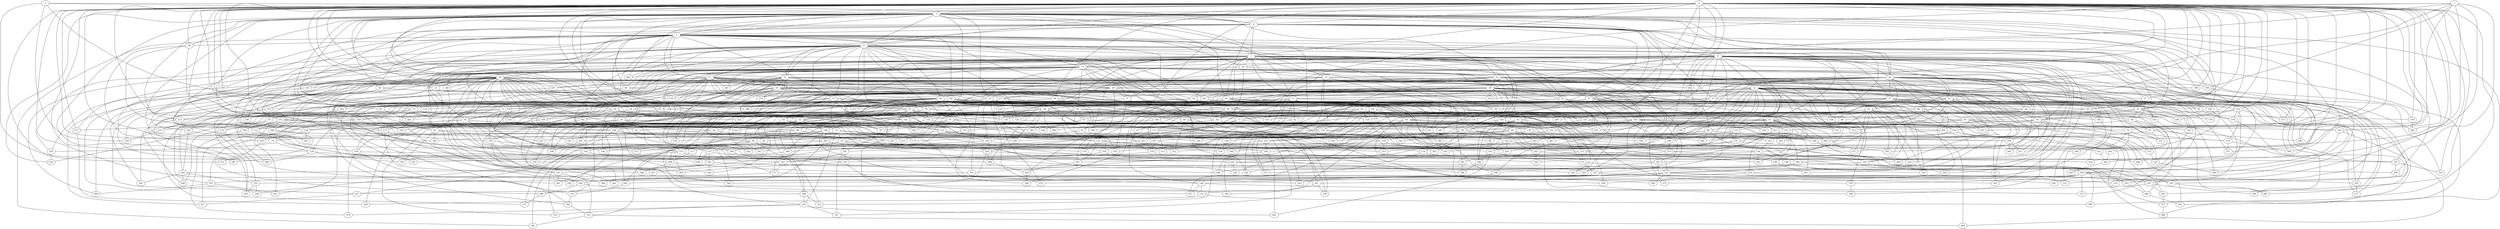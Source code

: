 strict graph "barabasi_albert_graph(400,3)" {
0;
1;
2;
3;
4;
5;
6;
7;
8;
9;
10;
11;
12;
13;
14;
15;
16;
17;
18;
19;
20;
21;
22;
23;
24;
25;
26;
27;
28;
29;
30;
31;
32;
33;
34;
35;
36;
37;
38;
39;
40;
41;
42;
43;
44;
45;
46;
47;
48;
49;
50;
51;
52;
53;
54;
55;
56;
57;
58;
59;
60;
61;
62;
63;
64;
65;
66;
67;
68;
69;
70;
71;
72;
73;
74;
75;
76;
77;
78;
79;
80;
81;
82;
83;
84;
85;
86;
87;
88;
89;
90;
91;
92;
93;
94;
95;
96;
97;
98;
99;
100;
101;
102;
103;
104;
105;
106;
107;
108;
109;
110;
111;
112;
113;
114;
115;
116;
117;
118;
119;
120;
121;
122;
123;
124;
125;
126;
127;
128;
129;
130;
131;
132;
133;
134;
135;
136;
137;
138;
139;
140;
141;
142;
143;
144;
145;
146;
147;
148;
149;
150;
151;
152;
153;
154;
155;
156;
157;
158;
159;
160;
161;
162;
163;
164;
165;
166;
167;
168;
169;
170;
171;
172;
173;
174;
175;
176;
177;
178;
179;
180;
181;
182;
183;
184;
185;
186;
187;
188;
189;
190;
191;
192;
193;
194;
195;
196;
197;
198;
199;
200;
201;
202;
203;
204;
205;
206;
207;
208;
209;
210;
211;
212;
213;
214;
215;
216;
217;
218;
219;
220;
221;
222;
223;
224;
225;
226;
227;
228;
229;
230;
231;
232;
233;
234;
235;
236;
237;
238;
239;
240;
241;
242;
243;
244;
245;
246;
247;
248;
249;
250;
251;
252;
253;
254;
255;
256;
257;
258;
259;
260;
261;
262;
263;
264;
265;
266;
267;
268;
269;
270;
271;
272;
273;
274;
275;
276;
277;
278;
279;
280;
281;
282;
283;
284;
285;
286;
287;
288;
289;
290;
291;
292;
293;
294;
295;
296;
297;
298;
299;
300;
301;
302;
303;
304;
305;
306;
307;
308;
309;
310;
311;
312;
313;
314;
315;
316;
317;
318;
319;
320;
321;
322;
323;
324;
325;
326;
327;
328;
329;
330;
331;
332;
333;
334;
335;
336;
337;
338;
339;
340;
341;
342;
343;
344;
345;
346;
347;
348;
349;
350;
351;
352;
353;
354;
355;
356;
357;
358;
359;
360;
361;
362;
363;
364;
365;
366;
367;
368;
369;
370;
371;
372;
373;
374;
375;
376;
377;
378;
379;
380;
381;
382;
383;
384;
385;
386;
387;
388;
389;
390;
391;
392;
393;
394;
395;
396;
397;
398;
399;
0 -- 3  [is_available=True, prob="1.0"];
0 -- 4  [is_available=True, prob="0.0400662231844"];
0 -- 5  [is_available=True, prob="0.273517304157"];
0 -- 6  [is_available=True, prob="0.479687182014"];
0 -- 7  [is_available=True, prob="0.297281026713"];
0 -- 8  [is_available=True, prob="1.0"];
0 -- 396  [is_available=True, prob="0.161487777803"];
0 -- 143  [is_available=True, prob="1.0"];
0 -- 18  [is_available=True, prob="1.0"];
0 -- 147  [is_available=True, prob="0.0560575220908"];
0 -- 23  [is_available=True, prob="0.984637144261"];
0 -- 152  [is_available=True, prob="0.564016047738"];
0 -- 281  [is_available=True, prob="0.295277216267"];
0 -- 27  [is_available=True, prob="1.0"];
0 -- 28  [is_available=True, prob="0.00512463396595"];
0 -- 133  [is_available=True, prob="0.520060297317"];
0 -- 176  [is_available=True, prob="0.642341988698"];
0 -- 162  [is_available=True, prob="0.178482506818"];
0 -- 262  [is_available=True, prob="0.175823206014"];
0 -- 167  [is_available=True, prob="1.0"];
0 -- 193  [is_available=True, prob="0.920544343416"];
0 -- 302  [is_available=True, prob="0.500410105594"];
0 -- 349  [is_available=True, prob="1.0"];
0 -- 48  [is_available=True, prob="0.453515038005"];
0 -- 222  [is_available=True, prob="0.555808094183"];
0 -- 55  [is_available=True, prob="1.0"];
0 -- 313  [is_available=True, prob="0.955507716187"];
0 -- 314  [is_available=True, prob="0.801916561289"];
0 -- 189  [is_available=True, prob="0.351700454489"];
0 -- 65  [is_available=True, prob="1.0"];
0 -- 66  [is_available=True, prob="0.278642281692"];
0 -- 70  [is_available=True, prob="0.15824956019"];
0 -- 75  [is_available=True, prob="0.831038272401"];
0 -- 208  [is_available=True, prob="0.225243126266"];
0 -- 378  [is_available=True, prob="0.656349732603"];
0 -- 83  [is_available=True, prob="0.0560165117592"];
0 -- 87  [is_available=True, prob="0.0886833656859"];
0 -- 217  [is_available=True, prob="0.514430802511"];
0 -- 93  [is_available=True, prob="1.0"];
0 -- 94  [is_available=True, prob="0.478629254824"];
0 -- 227  [is_available=True, prob="0.856782911854"];
0 -- 103  [is_available=True, prob="0.990146494502"];
0 -- 233  [is_available=True, prob="0.0791916863888"];
0 -- 108  [is_available=True, prob="1.0"];
0 -- 109  [is_available=True, prob="0.470190819697"];
0 -- 317  [is_available=True, prob="0.567537491154"];
0 -- 368  [is_available=True, prob="0.106825102666"];
0 -- 242  [is_available=True, prob="0.125333907596"];
0 -- 371  [is_available=True, prob="0.296059039226"];
0 -- 376  [is_available=True, prob="0.926331178607"];
0 -- 250  [is_available=True, prob="0.182293123964"];
0 -- 123  [is_available=True, prob="0.753543267416"];
0 -- 254  [is_available=True, prob="0.490983914825"];
1 -- 3  [is_available=True, prob="0.22290249709"];
1 -- 198  [is_available=True, prob="0.21498399244"];
1 -- 12  [is_available=True, prob="0.35838967842"];
1 -- 351  [is_available=True, prob="1.0"];
1 -- 195  [is_available=True, prob="0.665484505945"];
1 -- 20  [is_available=True, prob="0.279270957482"];
1 -- 373  [is_available=True, prob="0.217282863173"];
1 -- 283  [is_available=True, prob="1.0"];
1 -- 319  [is_available=True, prob="0.287043368579"];
2 -- 290  [is_available=True, prob="1.0"];
2 -- 91  [is_available=True, prob="0.563133842428"];
2 -- 3  [is_available=True, prob="0.36340613865"];
2 -- 4  [is_available=True, prob="0.831674158692"];
2 -- 234  [is_available=True, prob="0.318130587213"];
3 -- 4  [is_available=True, prob="0.262594441566"];
3 -- 5  [is_available=True, prob="1.0"];
3 -- 6  [is_available=True, prob="0.815018125377"];
3 -- 392  [is_available=True, prob="0.620509593004"];
3 -- 10  [is_available=True, prob="1.0"];
3 -- 343  [is_available=True, prob="0.52985837141"];
3 -- 258  [is_available=True, prob="0.531072999515"];
3 -- 16  [is_available=True, prob="0.532557142328"];
3 -- 17  [is_available=True, prob="0.927181998403"];
3 -- 146  [is_available=True, prob="0.646263852789"];
3 -- 24  [is_available=True, prob="0.4523307455"];
3 -- 26  [is_available=True, prob="0.458366242554"];
3 -- 284  [is_available=True, prob="0.622281900005"];
3 -- 32  [is_available=True, prob="0.141221341753"];
3 -- 33  [is_available=True, prob="0.413282950155"];
3 -- 35  [is_available=True, prob="1.0"];
3 -- 40  [is_available=True, prob="0.428806040959"];
3 -- 43  [is_available=True, prob="0.197025645157"];
3 -- 48  [is_available=True, prob="0.997200972253"];
3 -- 128  [is_available=True, prob="1.0"];
3 -- 53  [is_available=True, prob="0.86034406393"];
3 -- 57  [is_available=True, prob="0.871924335827"];
3 -- 189  [is_available=True, prob="0.58500091633"];
3 -- 318  [is_available=True, prob="0.0902482504217"];
3 -- 205  [is_available=True, prob="0.198617278734"];
3 -- 78  [is_available=True, prob="0.390778214194"];
3 -- 81  [is_available=True, prob="0.658823775842"];
3 -- 84  [is_available=True, prob="1.0"];
3 -- 213  [is_available=True, prob="0.496171747855"];
3 -- 185  [is_available=True, prob="0.50662804667"];
3 -- 99  [is_available=True, prob="0.138578739003"];
3 -- 102  [is_available=True, prob="0.895974598485"];
3 -- 209  [is_available=True, prob="0.194589010536"];
4 -- 33  [is_available=True, prob="1.0"];
4 -- 292  [is_available=True, prob="0.426678550158"];
4 -- 5  [is_available=True, prob="0.584868783885"];
4 -- 198  [is_available=True, prob="0.523486854525"];
4 -- 7  [is_available=True, prob="0.231766001139"];
4 -- 8  [is_available=True, prob="0.816705165345"];
4 -- 9  [is_available=True, prob="1.0"];
4 -- 10  [is_available=True, prob="0.526460556653"];
4 -- 206  [is_available=True, prob="0.272266192614"];
4 -- 72  [is_available=True, prob="0.187489450933"];
4 -- 18  [is_available=True, prob="1.0"];
4 -- 55  [is_available=True, prob="0.383965268925"];
4 -- 88  [is_available=True, prob="0.00763993412537"];
4 -- 26  [is_available=True, prob="0.412174743657"];
4 -- 126  [is_available=True, prob="0.000804907004085"];
5 -- 6  [is_available=True, prob="1.0"];
5 -- 9  [is_available=True, prob="0.317820691718"];
5 -- 11  [is_available=True, prob="0.436353108599"];
5 -- 13  [is_available=True, prob="0.140602753473"];
5 -- 14  [is_available=True, prob="1.0"];
5 -- 15  [is_available=True, prob="1.0"];
5 -- 144  [is_available=True, prob="0.709610084334"];
5 -- 18  [is_available=True, prob="0.24740854234"];
5 -- 22  [is_available=True, prob="0.544277725314"];
5 -- 24  [is_available=True, prob="0.944042504944"];
5 -- 158  [is_available=True, prob="0.915526915031"];
5 -- 31  [is_available=True, prob="1.0"];
5 -- 160  [is_available=True, prob="0.682282204778"];
5 -- 34  [is_available=True, prob="0.0503420128553"];
5 -- 36  [is_available=True, prob="0.533379960241"];
5 -- 38  [is_available=True, prob="0.307315963683"];
5 -- 39  [is_available=True, prob="1.0"];
5 -- 301  [is_available=True, prob="1.0"];
5 -- 48  [is_available=True, prob="0.504624316467"];
5 -- 52  [is_available=True, prob="0.0773917207863"];
5 -- 54  [is_available=True, prob="0.85619846413"];
5 -- 206  [is_available=True, prob="0.829054000409"];
5 -- 91  [is_available=True, prob="1.0"];
5 -- 109  [is_available=True, prob="0.652228310606"];
5 -- 119  [is_available=True, prob="0.45862813475"];
5 -- 381  [is_available=True, prob="0.0949051309681"];
6 -- 129  [is_available=True, prob="0.561766012978"];
6 -- 7  [is_available=True, prob="1.0"];
6 -- 8  [is_available=True, prob="0.114320129801"];
6 -- 9  [is_available=True, prob="0.872111284853"];
6 -- 11  [is_available=True, prob="1.0"];
6 -- 150  [is_available=True, prob="0.548355683892"];
6 -- 152  [is_available=True, prob="0.970436089809"];
6 -- 284  [is_available=True, prob="0.612649381719"];
6 -- 31  [is_available=True, prob="0.412173730672"];
6 -- 37  [is_available=True, prob="0.817126236425"];
6 -- 40  [is_available=True, prob="0.229444262932"];
6 -- 49  [is_available=True, prob="0.241338568207"];
6 -- 53  [is_available=True, prob="1.0"];
6 -- 185  [is_available=True, prob="0.097690872215"];
6 -- 59  [is_available=True, prob="1.0"];
6 -- 60  [is_available=True, prob="0.656602407228"];
6 -- 63  [is_available=True, prob="1.0"];
6 -- 68  [is_available=True, prob="0.884195425194"];
6 -- 199  [is_available=True, prob="0.481717702624"];
6 -- 78  [is_available=True, prob="0.598359171366"];
6 -- 334  [is_available=True, prob="1.0"];
6 -- 97  [is_available=True, prob="0.313840370709"];
6 -- 315  [is_available=True, prob="0.622303243796"];
6 -- 100  [is_available=True, prob="0.338536859348"];
6 -- 232  [is_available=True, prob="0.523866683721"];
6 -- 119  [is_available=True, prob="0.882865564673"];
6 -- 120  [is_available=True, prob="1.0"];
6 -- 252  [is_available=True, prob="0.487712947607"];
7 -- 11  [is_available=True, prob="0.301679939322"];
7 -- 13  [is_available=True, prob="0.837813649947"];
7 -- 14  [is_available=True, prob="0.274822610384"];
7 -- 15  [is_available=True, prob="0.779101635906"];
7 -- 17  [is_available=True, prob="0.668639414924"];
7 -- 22  [is_available=True, prob="0.73569391433"];
7 -- 151  [is_available=True, prob="0.424248829781"];
7 -- 388  [is_available=True, prob="0.0474631327051"];
7 -- 154  [is_available=True, prob="0.855051069609"];
7 -- 38  [is_available=True, prob="0.068423774544"];
7 -- 295  [is_available=True, prob="0.604272229733"];
7 -- 300  [is_available=True, prob="0.684379144529"];
7 -- 307  [is_available=True, prob="0.228241970473"];
7 -- 52  [is_available=True, prob="1.0"];
7 -- 53  [is_available=True, prob="0.205039483727"];
7 -- 57  [is_available=True, prob="0.503454544484"];
7 -- 196  [is_available=True, prob="0.73449271083"];
7 -- 73  [is_available=True, prob="0.154168817451"];
7 -- 77  [is_available=True, prob="0.67569566624"];
7 -- 85  [is_available=True, prob="0.867405348112"];
7 -- 90  [is_available=True, prob="1.0"];
7 -- 98  [is_available=True, prob="0.542376376208"];
7 -- 294  [is_available=True, prob="0.428824190979"];
7 -- 375  [is_available=True, prob="1.0"];
7 -- 124  [is_available=True, prob="1.0"];
7 -- 126  [is_available=True, prob="0.182268771673"];
8 -- 256  [is_available=True, prob="0.745240080723"];
8 -- 358  [is_available=True, prob="1.0"];
8 -- 172  [is_available=True, prob="0.755412011529"];
8 -- 10  [is_available=True, prob="0.153420773865"];
8 -- 12  [is_available=True, prob="1.0"];
8 -- 13  [is_available=True, prob="1.0"];
8 -- 14  [is_available=True, prob="0.72348684168"];
8 -- 15  [is_available=True, prob="1.0"];
8 -- 272  [is_available=True, prob="0.23824231653"];
8 -- 277  [is_available=True, prob="1.0"];
8 -- 21  [is_available=True, prob="0.840050587805"];
8 -- 27  [is_available=True, prob="0.690139947612"];
8 -- 29  [is_available=True, prob="0.121826836678"];
8 -- 287  [is_available=True, prob="0.22035808782"];
8 -- 44  [is_available=True, prob="0.424921531737"];
8 -- 45  [is_available=True, prob="0.797631273895"];
8 -- 302  [is_available=True, prob="1.0"];
8 -- 51  [is_available=True, prob="0.461836656512"];
8 -- 309  [is_available=True, prob="0.940303024041"];
8 -- 54  [is_available=True, prob="1.0"];
8 -- 314  [is_available=True, prob="1.0"];
8 -- 64  [is_available=True, prob="0.939713415798"];
8 -- 193  [is_available=True, prob="0.61816977911"];
8 -- 337  [is_available=True, prob="0.92295714815"];
8 -- 214  [is_available=True, prob="0.119505575333"];
8 -- 217  [is_available=True, prob="0.971094396401"];
8 -- 357  [is_available=True, prob="0.443518305705"];
8 -- 251  [is_available=True, prob="0.264806165103"];
8 -- 229  [is_available=True, prob="0.462575439546"];
8 -- 230  [is_available=True, prob="1.0"];
8 -- 106  [is_available=True, prob="0.492206616277"];
8 -- 363  [is_available=True, prob="1.0"];
8 -- 255  [is_available=True, prob="0.259520039669"];
8 -- 114  [is_available=True, prob="0.0645244503804"];
8 -- 123  [is_available=True, prob="0.468836139614"];
8 -- 254  [is_available=True, prob="0.254012519129"];
8 -- 149  [is_available=True, prob="1.0"];
9 -- 310  [is_available=True, prob="0.341814059598"];
9 -- 264  [is_available=True, prob="0.298226732818"];
9 -- 106  [is_available=True, prob="0.176044850258"];
9 -- 171  [is_available=True, prob="0.811277125013"];
9 -- 143  [is_available=True, prob="0.633316790614"];
9 -- 47  [is_available=True, prob="0.0748114388746"];
9 -- 370  [is_available=True, prob="0.763658704419"];
9 -- 19  [is_available=True, prob="0.950977049281"];
9 -- 261  [is_available=True, prob="0.743016408879"];
9 -- 22  [is_available=True, prob="0.695844260896"];
9 -- 179  [is_available=True, prob="1.0"];
9 -- 79  [is_available=True, prob="0.941334092706"];
9 -- 92  [is_available=True, prob="0.0965401282666"];
9 -- 95  [is_available=True, prob="1.0"];
10 -- 137  [is_available=True, prob="0.893143941964"];
10 -- 268  [is_available=True, prob="0.403970855921"];
10 -- 17  [is_available=True, prob="0.378831633598"];
10 -- 19  [is_available=True, prob="1.0"];
10 -- 21  [is_available=True, prob="1.0"];
10 -- 25  [is_available=True, prob="1.0"];
10 -- 286  [is_available=True, prob="1.0"];
10 -- 160  [is_available=True, prob="0.94912101615"];
10 -- 40  [is_available=True, prob="0.11337253804"];
10 -- 42  [is_available=True, prob="1.0"];
10 -- 47  [is_available=True, prob="0.495335052008"];
10 -- 305  [is_available=True, prob="0.42409667197"];
10 -- 182  [is_available=True, prob="0.360518022763"];
10 -- 57  [is_available=True, prob="0.758195311568"];
10 -- 63  [is_available=True, prob="0.5658406683"];
10 -- 200  [is_available=True, prob="1.0"];
10 -- 207  [is_available=True, prob="0.874492451274"];
10 -- 355  [is_available=True, prob="0.715011587232"];
10 -- 102  [is_available=True, prob="0.476709223652"];
10 -- 107  [is_available=True, prob="0.660214345775"];
10 -- 368  [is_available=True, prob="0.161227160233"];
10 -- 244  [is_available=True, prob="1.0"];
10 -- 251  [is_available=True, prob="0.676935301579"];
10 -- 380  [is_available=True, prob="0.880742454934"];
11 -- 129  [is_available=True, prob="1.0"];
11 -- 12  [is_available=True, prob="0.676393200932"];
11 -- 19  [is_available=True, prob="0.280347699587"];
11 -- 20  [is_available=True, prob="0.517263162637"];
11 -- 30  [is_available=True, prob="0.529684605605"];
11 -- 261  [is_available=True, prob="0.551498547786"];
11 -- 34  [is_available=True, prob="0.959456545337"];
11 -- 36  [is_available=True, prob="1.0"];
11 -- 390  [is_available=True, prob="0.312441330269"];
11 -- 41  [is_available=True, prob="0.489114960204"];
11 -- 135  [is_available=True, prob="1.0"];
11 -- 257  [is_available=True, prob="0.189418647244"];
11 -- 45  [is_available=True, prob="0.731709164115"];
11 -- 223  [is_available=True, prob="1.0"];
11 -- 325  [is_available=True, prob="0.808587842121"];
11 -- 216  [is_available=True, prob="0.788530155943"];
11 -- 218  [is_available=True, prob="0.915738707661"];
11 -- 351  [is_available=True, prob="0.781122355392"];
11 -- 108  [is_available=True, prob="0.493134432037"];
11 -- 378  [is_available=True, prob="0.617463698913"];
11 -- 382  [is_available=True, prob="0.708473261271"];
12 -- 131  [is_available=True, prob="0.921748739372"];
12 -- 142  [is_available=True, prob="0.146943460356"];
12 -- 271  [is_available=True, prob="0.394203899155"];
12 -- 277  [is_available=True, prob="1.0"];
12 -- 25  [is_available=True, prob="0.942863806027"];
12 -- 26  [is_available=True, prob="0.0727099537165"];
12 -- 34  [is_available=True, prob="0.297000176964"];
12 -- 293  [is_available=True, prob="0.539225404294"];
12 -- 41  [is_available=True, prob="0.924657605094"];
12 -- 42  [is_available=True, prob="0.327204870872"];
12 -- 46  [is_available=True, prob="0.468021755049"];
12 -- 304  [is_available=True, prob="0.35808134904"];
12 -- 49  [is_available=True, prob="0.776143367541"];
12 -- 52  [is_available=True, prob="0.859412228666"];
12 -- 55  [is_available=True, prob="0.365158865062"];
12 -- 56  [is_available=True, prob="1.0"];
12 -- 316  [is_available=True, prob="1.0"];
12 -- 61  [is_available=True, prob="1.0"];
12 -- 191  [is_available=True, prob="0.350080674867"];
12 -- 192  [is_available=True, prob="1.0"];
12 -- 194  [is_available=True, prob="1.0"];
12 -- 72  [is_available=True, prob="0.599284170852"];
12 -- 202  [is_available=True, prob="1.0"];
12 -- 203  [is_available=True, prob="0.738468902835"];
12 -- 290  [is_available=True, prob="0.586267643588"];
12 -- 81  [is_available=True, prob="0.666864456131"];
12 -- 339  [is_available=True, prob="0.6663986403"];
12 -- 340  [is_available=True, prob="0.646112086113"];
12 -- 216  [is_available=True, prob="1.0"];
12 -- 218  [is_available=True, prob="1.0"];
12 -- 224  [is_available=True, prob="0.971675630365"];
12 -- 355  [is_available=True, prob="1.0"];
12 -- 230  [is_available=True, prob="1.0"];
12 -- 317  [is_available=True, prob="0.938538049333"];
12 -- 114  [is_available=True, prob="0.755466747769"];
12 -- 243  [is_available=True, prob="0.599148811073"];
12 -- 373  [is_available=True, prob="0.340758179773"];
12 -- 118  [is_available=True, prob="0.490121208796"];
13 -- 129  [is_available=True, prob="1.0"];
13 -- 140  [is_available=True, prob="0.79033671332"];
13 -- 16  [is_available=True, prob="0.252912028928"];
13 -- 273  [is_available=True, prob="0.0804004666655"];
13 -- 23  [is_available=True, prob="1.0"];
13 -- 25  [is_available=True, prob="0.175972917554"];
13 -- 284  [is_available=True, prob="0.899140226529"];
13 -- 29  [is_available=True, prob="0.524418774941"];
13 -- 30  [is_available=True, prob="0.000346175438159"];
13 -- 261  [is_available=True, prob="0.784884201483"];
13 -- 46  [is_available=True, prob="1.0"];
13 -- 186  [is_available=True, prob="0.289340763103"];
13 -- 316  [is_available=True, prob="1.0"];
13 -- 200  [is_available=True, prob="1.0"];
13 -- 77  [is_available=True, prob="0.145629174229"];
13 -- 80  [is_available=True, prob="1.0"];
13 -- 211  [is_available=True, prob="1.0"];
13 -- 212  [is_available=True, prob="0.495574269872"];
13 -- 215  [is_available=True, prob="0.519847803481"];
13 -- 89  [is_available=True, prob="1.0"];
13 -- 58  [is_available=True, prob="1.0"];
13 -- 362  [is_available=True, prob="0.616177594282"];
13 -- 117  [is_available=True, prob="0.259557906451"];
13 -- 121  [is_available=True, prob="1.0"];
14 -- 16  [is_available=True, prob="1.0"];
14 -- 177  [is_available=True, prob="0.82796932007"];
14 -- 82  [is_available=True, prob="0.535183586128"];
15 -- 260  [is_available=True, prob="0.608419521292"];
15 -- 39  [is_available=True, prob="0.134396324215"];
15 -- 397  [is_available=True, prob="0.252154184438"];
15 -- 303  [is_available=True, prob="0.755725885272"];
15 -- 145  [is_available=True, prob="0.334499893754"];
15 -- 248  [is_available=True, prob="1.0"];
16 -- 302  [is_available=True, prob="0.961917342392"];
16 -- 257  [is_available=True, prob="0.485421063661"];
16 -- 197  [is_available=True, prob="0.884946814916"];
16 -- 198  [is_available=True, prob="0.991116965276"];
16 -- 44  [is_available=True, prob="0.803611054953"];
16 -- 176  [is_available=True, prob="0.303797946872"];
16 -- 49  [is_available=True, prob="0.089448701139"];
16 -- 51  [is_available=True, prob="0.929201408429"];
16 -- 20  [is_available=True, prob="0.966622106834"];
16 -- 213  [is_available=True, prob="0.704950204998"];
16 -- 238  [is_available=True, prob="0.157596218693"];
16 -- 279  [is_available=True, prob="0.629127398044"];
16 -- 24  [is_available=True, prob="0.953038350608"];
16 -- 281  [is_available=True, prob="1.0"];
16 -- 252  [is_available=True, prob="0.136259944367"];
16 -- 189  [is_available=True, prob="0.771463479064"];
16 -- 94  [is_available=True, prob="0.81051109518"];
17 -- 33  [is_available=True, prob="1.0"];
17 -- 322  [is_available=True, prob="0.226447150637"];
17 -- 69  [is_available=True, prob="0.84847203364"];
17 -- 102  [is_available=True, prob="1.0"];
17 -- 75  [is_available=True, prob="1.0"];
17 -- 274  [is_available=True, prob="1.0"];
17 -- 110  [is_available=True, prob="1.0"];
17 -- 82  [is_available=True, prob="1.0"];
17 -- 116  [is_available=True, prob="0.219719482585"];
17 -- 398  [is_available=True, prob="1.0"];
17 -- 152  [is_available=True, prob="0.967211010576"];
17 -- 58  [is_available=True, prob="0.887338619022"];
17 -- 90  [is_available=True, prob="0.104901012374"];
17 -- 62  [is_available=True, prob="1.0"];
17 -- 101  [is_available=True, prob="0.115982558948"];
18 -- 257  [is_available=True, prob="0.388434062612"];
18 -- 133  [is_available=True, prob="0.0435720809676"];
18 -- 365  [is_available=True, prob="1.0"];
18 -- 272  [is_available=True, prob="0.910118813687"];
18 -- 145  [is_available=True, prob="1.0"];
18 -- 23  [is_available=True, prob="0.229246872861"];
18 -- 388  [is_available=True, prob="0.36265429232"];
18 -- 156  [is_available=True, prob="1.0"];
18 -- 163  [is_available=True, prob="1.0"];
18 -- 37  [is_available=True, prob="1.0"];
18 -- 39  [is_available=True, prob="0.109041661736"];
18 -- 41  [is_available=True, prob="0.332568030092"];
18 -- 170  [is_available=True, prob="0.660956247583"];
18 -- 305  [is_available=True, prob="0.985887178044"];
18 -- 180  [is_available=True, prob="0.283634262072"];
18 -- 54  [is_available=True, prob="0.0724538620249"];
18 -- 185  [is_available=True, prob="0.490956464343"];
18 -- 31  [is_available=True, prob="0.584849360098"];
18 -- 188  [is_available=True, prob="1.0"];
18 -- 62  [is_available=True, prob="0.623575444327"];
18 -- 65  [is_available=True, prob="0.99285910331"];
18 -- 325  [is_available=True, prob="0.352953993548"];
18 -- 70  [is_available=True, prob="0.882978633163"];
18 -- 202  [is_available=True, prob="0.531427955964"];
18 -- 331  [is_available=True, prob="0.486061131957"];
18 -- 335  [is_available=True, prob="1.0"];
18 -- 85  [is_available=True, prob="1.0"];
18 -- 356  [is_available=True, prob="0.512820009689"];
18 -- 231  [is_available=True, prob="0.204547004058"];
18 -- 234  [is_available=True, prob="1.0"];
18 -- 236  [is_available=True, prob="1.0"];
18 -- 109  [is_available=True, prob="0.852549127981"];
18 -- 112  [is_available=True, prob="0.123468265086"];
18 -- 113  [is_available=True, prob="1.0"];
18 -- 371  [is_available=True, prob="0.190768238128"];
18 -- 297  [is_available=True, prob="0.955379087439"];
19 -- 353  [is_available=True, prob="0.373715136935"];
19 -- 68  [is_available=True, prob="1.0"];
19 -- 103  [is_available=True, prob="1.0"];
19 -- 378  [is_available=True, prob="0.856702099025"];
19 -- 78  [is_available=True, prob="1.0"];
19 -- 370  [is_available=True, prob="0.934999770482"];
19 -- 83  [is_available=True, prob="0.651991789154"];
19 -- 154  [is_available=True, prob="1.0"];
19 -- 347  [is_available=True, prob="1.0"];
19 -- 28  [is_available=True, prob="0.0470890744956"];
19 -- 29  [is_available=True, prob="0.772501504386"];
19 -- 382  [is_available=True, prob="0.060252465276"];
20 -- 130  [is_available=True, prob="0.712268252802"];
20 -- 259  [is_available=True, prob="0.051246577991"];
20 -- 138  [is_available=True, prob="0.930801205234"];
20 -- 21  [is_available=True, prob="0.860480435243"];
20 -- 28  [is_available=True, prob="0.213878564472"];
20 -- 35  [is_available=True, prob="0.172998475537"];
20 -- 42  [is_available=True, prob="1.0"];
20 -- 311  [is_available=True, prob="1.0"];
20 -- 190  [is_available=True, prob="0.496448438806"];
20 -- 329  [is_available=True, prob="0.096858859062"];
20 -- 208  [is_available=True, prob="0.310248948865"];
20 -- 216  [is_available=True, prob="0.0714856107138"];
20 -- 96  [is_available=True, prob="0.190209692966"];
20 -- 359  [is_available=True, prob="0.6194718178"];
20 -- 104  [is_available=True, prob="0.927161396129"];
20 -- 370  [is_available=True, prob="1.0"];
20 -- 247  [is_available=True, prob="0.588355173757"];
20 -- 249  [is_available=True, prob="1.0"];
20 -- 122  [is_available=True, prob="0.0488125124494"];
21 -- 64  [is_available=True, prob="0.579114554594"];
21 -- 289  [is_available=True, prob="1.0"];
21 -- 66  [is_available=True, prob="0.0141874910346"];
21 -- 164  [is_available=True, prob="0.313888513595"];
21 -- 326  [is_available=True, prob="0.810101923052"];
21 -- 38  [is_available=True, prob="0.603147086441"];
21 -- 141  [is_available=True, prob="0.291253956455"];
21 -- 72  [is_available=True, prob="0.241456189771"];
21 -- 50  [is_available=True, prob="1.0"];
21 -- 245  [is_available=True, prob="0.149249358657"];
21 -- 119  [is_available=True, prob="1.0"];
21 -- 280  [is_available=True, prob="0.165154431602"];
21 -- 61  [is_available=True, prob="0.188641876551"];
21 -- 127  [is_available=True, prob="0.309746432404"];
22 -- 65  [is_available=True, prob="1.0"];
22 -- 170  [is_available=True, prob="0.75818021055"];
22 -- 253  [is_available=True, prob="1.0"];
22 -- 241  [is_available=True, prob="0.111231532438"];
22 -- 118  [is_available=True, prob="0.229259908696"];
22 -- 298  [is_available=True, prob="1.0"];
22 -- 202  [is_available=True, prob="0.60482525484"];
23 -- 166  [is_available=True, prob="0.671633414198"];
23 -- 45  [is_available=True, prob="0.0918242864187"];
23 -- 27  [is_available=True, prob="0.0210855396754"];
24 -- 36  [is_available=True, prob="0.989193836428"];
24 -- 393  [is_available=True, prob="0.974349864261"];
24 -- 273  [is_available=True, prob="1.0"];
24 -- 285  [is_available=True, prob="0.708290268409"];
25 -- 96  [is_available=True, prob="0.472869584222"];
25 -- 224  [is_available=True, prob="0.18752543151"];
25 -- 115  [is_available=True, prob="0.982600670567"];
25 -- 271  [is_available=True, prob="0.355885943414"];
25 -- 51  [is_available=True, prob="0.786486358736"];
25 -- 87  [is_available=True, prob="1.0"];
25 -- 89  [is_available=True, prob="0.405902132738"];
25 -- 387  [is_available=True, prob="0.933698352648"];
26 -- 130  [is_available=True, prob="0.514574850232"];
26 -- 101  [is_available=True, prob="0.80217904198"];
26 -- 135  [is_available=True, prob="0.276874399575"];
26 -- 274  [is_available=True, prob="0.483643997243"];
26 -- 178  [is_available=True, prob="0.77791762008"];
26 -- 50  [is_available=True, prob="1.0"];
26 -- 278  [is_available=True, prob="0.178014430697"];
26 -- 155  [is_available=True, prob="0.267846692197"];
27 -- 93  [is_available=True, prob="0.761479532566"];
28 -- 32  [is_available=True, prob="0.782116003703"];
28 -- 79  [is_available=True, prob="1.0"];
28 -- 180  [is_available=True, prob="0.624506815298"];
28 -- 30  [is_available=True, prob="1.0"];
29 -- 226  [is_available=True, prob="0.695360767787"];
29 -- 300  [is_available=True, prob="0.497712650544"];
29 -- 171  [is_available=True, prob="0.157475978199"];
29 -- 140  [is_available=True, prob="0.350459456864"];
29 -- 178  [is_available=True, prob="1.0"];
29 -- 158  [is_available=True, prob="0.26332540996"];
29 -- 223  [is_available=True, prob="1.0"];
30 -- 32  [is_available=True, prob="0.368054308479"];
30 -- 67  [is_available=True, prob="0.749870597833"];
30 -- 133  [is_available=True, prob="0.543702781515"];
30 -- 71  [is_available=True, prob="0.264973780135"];
30 -- 364  [is_available=True, prob="0.897593978875"];
30 -- 332  [is_available=True, prob="1.0"];
30 -- 259  [is_available=True, prob="0.736352961301"];
30 -- 222  [is_available=True, prob="0.960885240598"];
31 -- 321  [is_available=True, prob="0.223231427623"];
31 -- 44  [is_available=True, prob="0.72421286429"];
31 -- 142  [is_available=True, prob="1.0"];
31 -- 144  [is_available=True, prob="1.0"];
31 -- 366  [is_available=True, prob="0.483763401106"];
31 -- 121  [is_available=True, prob="1.0"];
31 -- 287  [is_available=True, prob="1.0"];
31 -- 127  [is_available=True, prob="0.710719399357"];
32 -- 161  [is_available=True, prob="0.584656480121"];
32 -- 37  [is_available=True, prob="0.521766314633"];
32 -- 60  [is_available=True, prob="0.404675115438"];
32 -- 172  [is_available=True, prob="0.162742430156"];
32 -- 334  [is_available=True, prob="0.761729887668"];
32 -- 222  [is_available=True, prob="1.0"];
32 -- 219  [is_available=True, prob="0.425463186961"];
32 -- 344  [is_available=True, prob="0.929830328027"];
32 -- 347  [is_available=True, prob="0.540667781692"];
32 -- 59  [is_available=True, prob="1.0"];
32 -- 69  [is_available=True, prob="0.789695527513"];
33 -- 240  [is_available=True, prob="0.694419363276"];
33 -- 176  [is_available=True, prob="0.0338236684562"];
33 -- 86  [is_available=True, prob="0.119328880153"];
33 -- 100  [is_available=True, prob="0.256049939431"];
33 -- 59  [is_available=True, prob="0.280532569631"];
33 -- 94  [is_available=True, prob="0.220087277046"];
34 -- 384  [is_available=True, prob="0.955926883425"];
34 -- 171  [is_available=True, prob="1.0"];
34 -- 276  [is_available=True, prob="0.332400022706"];
34 -- 159  [is_available=True, prob="0.976781401577"];
34 -- 35  [is_available=True, prob="0.599182695352"];
34 -- 43  [is_available=True, prob="1.0"];
34 -- 56  [is_available=True, prob="1.0"];
34 -- 186  [is_available=True, prob="1.0"];
34 -- 67  [is_available=True, prob="0.324706949791"];
34 -- 197  [is_available=True, prob="0.440668617588"];
34 -- 73  [is_available=True, prob="1.0"];
34 -- 330  [is_available=True, prob="0.611374530629"];
34 -- 81  [is_available=True, prob="0.415971102443"];
34 -- 210  [is_available=True, prob="0.420208119506"];
34 -- 211  [is_available=True, prob="1.0"];
34 -- 214  [is_available=True, prob="0.783203938168"];
34 -- 345  [is_available=True, prob="0.870910587559"];
34 -- 220  [is_available=True, prob="0.700053916764"];
34 -- 93  [is_available=True, prob="0.565524008947"];
34 -- 99  [is_available=True, prob="0.70672197002"];
34 -- 228  [is_available=True, prob="1.0"];
34 -- 104  [is_available=True, prob="0.808105853352"];
34 -- 238  [is_available=True, prob="1.0"];
34 -- 243  [is_available=True, prob="0.634164353923"];
34 -- 377  [is_available=True, prob="0.298347236997"];
34 -- 122  [is_available=True, prob="0.394589394832"];
35 -- 128  [is_available=True, prob="1.0"];
35 -- 97  [is_available=True, prob="1.0"];
35 -- 324  [is_available=True, prob="0.836167687504"];
35 -- 74  [is_available=True, prob="0.254673652837"];
35 -- 365  [is_available=True, prob="1.0"];
35 -- 113  [is_available=True, prob="0.283220172818"];
36 -- 66  [is_available=True, prob="0.447537057527"];
36 -- 107  [is_available=True, prob="0.602905893877"];
36 -- 164  [is_available=True, prob="0.892658675548"];
36 -- 169  [is_available=True, prob="0.335381755307"];
36 -- 298  [is_available=True, prob="0.510823883969"];
36 -- 237  [is_available=True, prob="1.0"];
36 -- 240  [is_available=True, prob="0.546473836663"];
36 -- 273  [is_available=True, prob="0.202258595485"];
36 -- 50  [is_available=True, prob="0.639697622802"];
36 -- 319  [is_available=True, prob="0.891028858525"];
36 -- 90  [is_available=True, prob="0.542698281551"];
36 -- 251  [is_available=True, prob="0.837314105369"];
36 -- 349  [is_available=True, prob="1.0"];
36 -- 127  [is_available=True, prob="0.0164661759084"];
37 -- 256  [is_available=True, prob="0.101760035134"];
37 -- 43  [is_available=True, prob="0.10245148321"];
37 -- 270  [is_available=True, prob="0.12044021457"];
37 -- 220  [is_available=True, prob="0.468668520544"];
37 -- 95  [is_available=True, prob="0.599484818487"];
38 -- 111  [is_available=True, prob="0.826968269166"];
38 -- 307  [is_available=True, prob="0.749589446616"];
39 -- 192  [is_available=True, prob="0.386403598077"];
39 -- 385  [is_available=True, prob="1.0"];
39 -- 201  [is_available=True, prob="1.0"];
39 -- 77  [is_available=True, prob="0.574243823106"];
39 -- 47  [is_available=True, prob="0.432013676128"];
39 -- 188  [is_available=True, prob="1.0"];
39 -- 191  [is_available=True, prob="1.0"];
40 -- 296  [is_available=True, prob="0.140786827061"];
40 -- 199  [is_available=True, prob="0.928421028936"];
41 -- 100  [is_available=True, prob="0.75218213434"];
41 -- 76  [is_available=True, prob="0.990029298499"];
41 -- 82  [is_available=True, prob="0.599586816461"];
41 -- 46  [is_available=True, prob="0.313455233372"];
41 -- 111  [is_available=True, prob="1.0"];
41 -- 110  [is_available=True, prob="1.0"];
41 -- 333  [is_available=True, prob="0.0164498335038"];
41 -- 348  [is_available=True, prob="0.923513167828"];
41 -- 324  [is_available=True, prob="0.625507253169"];
41 -- 155  [is_available=True, prob="0.983048039488"];
41 -- 60  [is_available=True, prob="0.729779910255"];
41 -- 174  [is_available=True, prob="0.46112843524"];
41 -- 159  [is_available=True, prob="0.695250983346"];
42 -- 99  [is_available=True, prob="0.886318426324"];
42 -- 105  [is_available=True, prob="1.0"];
42 -- 267  [is_available=True, prob="0.194388818917"];
42 -- 143  [is_available=True, prob="0.938333251957"];
42 -- 312  [is_available=True, prob="1.0"];
42 -- 286  [is_available=True, prob="0.251821156542"];
42 -- 88  [is_available=True, prob="0.682793545731"];
42 -- 158  [is_available=True, prob="0.89612315056"];
43 -- 98  [is_available=True, prob="0.170588046597"];
43 -- 292  [is_available=True, prob="1.0"];
43 -- 170  [is_available=True, prob="0.535045811963"];
43 -- 203  [is_available=True, prob="0.34688700412"];
43 -- 236  [is_available=True, prob="0.675145850179"];
43 -- 115  [is_available=True, prob="0.218653073709"];
43 -- 183  [is_available=True, prob="0.895606675964"];
43 -- 153  [is_available=True, prob="0.888643621698"];
43 -- 156  [is_available=True, prob="0.463727988322"];
44 -- 195  [is_available=True, prob="1.0"];
44 -- 80  [is_available=True, prob="0.662701299392"];
45 -- 343  [is_available=True, prob="0.065573329668"];
45 -- 210  [is_available=True, prob="0.20482912447"];
45 -- 340  [is_available=True, prob="0.993188289957"];
45 -- 181  [is_available=True, prob="0.873722199254"];
46 -- 111  [is_available=True, prob="1.0"];
46 -- 105  [is_available=True, prob="0.0618147025672"];
46 -- 312  [is_available=True, prob="0.537773228675"];
47 -- 212  [is_available=True, prob="1.0"];
47 -- 85  [is_available=True, prob="0.434808938022"];
47 -- 376  [is_available=True, prob="0.465967305564"];
47 -- 372  [is_available=True, prob="0.309725300223"];
47 -- 58  [is_available=True, prob="0.950240238918"];
47 -- 124  [is_available=True, prob="0.0518074924151"];
48 -- 169  [is_available=True, prob="1.0"];
48 -- 74  [is_available=True, prob="0.365205115962"];
48 -- 112  [is_available=True, prob="0.935567835732"];
49 -- 67  [is_available=True, prob="1.0"];
49 -- 395  [is_available=True, prob="0.302744175186"];
49 -- 91  [is_available=True, prob="0.258873147728"];
50 -- 64  [is_available=True, prob="1.0"];
50 -- 386  [is_available=True, prob="1.0"];
50 -- 294  [is_available=True, prob="0.708359848059"];
50 -- 118  [is_available=True, prob="0.304484366423"];
50 -- 166  [is_available=True, prob="0.384333588899"];
50 -- 342  [is_available=True, prob="0.125706762001"];
50 -- 204  [is_available=True, prob="0.495379157261"];
50 -- 173  [is_available=True, prob="0.834826588783"];
50 -- 366  [is_available=True, prob="0.0337828819073"];
50 -- 120  [is_available=True, prob="0.703392289945"];
50 -- 244  [is_available=True, prob="0.0266791044614"];
50 -- 86  [is_available=True, prob="0.908117671082"];
50 -- 56  [is_available=True, prob="0.752776518245"];
50 -- 346  [is_available=True, prob="0.0133909945944"];
50 -- 383  [is_available=True, prob="0.557677505448"];
51 -- 353  [is_available=True, prob="0.303348648661"];
51 -- 131  [is_available=True, prob="1.0"];
51 -- 389  [is_available=True, prob="0.202631525393"];
51 -- 134  [is_available=True, prob="1.0"];
51 -- 295  [is_available=True, prob="0.18200386214"];
51 -- 138  [is_available=True, prob="0.079902679634"];
51 -- 395  [is_available=True, prob="0.0149102249558"];
51 -- 238  [is_available=True, prob="0.731608947276"];
51 -- 84  [is_available=True, prob="0.397608741071"];
51 -- 183  [is_available=True, prob="0.748287837568"];
51 -- 219  [is_available=True, prob="1.0"];
51 -- 126  [is_available=True, prob="0.300524079108"];
51 -- 255  [is_available=True, prob="0.51303050234"];
52 -- 161  [is_available=True, prob="0.473666941508"];
52 -- 75  [is_available=True, prob="0.0874366738622"];
52 -- 269  [is_available=True, prob="1.0"];
52 -- 95  [is_available=True, prob="0.485460924575"];
53 -- 292  [is_available=True, prob="0.975031090576"];
53 -- 139  [is_available=True, prob="1.0"];
53 -- 239  [is_available=True, prob="0.960555467786"];
53 -- 116  [is_available=True, prob="1.0"];
53 -- 372  [is_available=True, prob="1.0"];
53 -- 124  [is_available=True, prob="0.811624963702"];
54 -- 328  [is_available=True, prob="0.0773349625499"];
54 -- 331  [is_available=True, prob="0.741639858032"];
54 -- 168  [is_available=True, prob="0.854014733748"];
54 -- 117  [is_available=True, prob="0.895301782977"];
54 -- 249  [is_available=True, prob="0.196462044877"];
54 -- 383  [is_available=True, prob="0.155867186137"];
55 -- 71  [is_available=True, prob="0.281926710268"];
55 -- 330  [is_available=True, prob="0.80045457563"];
55 -- 338  [is_available=True, prob="1.0"];
55 -- 86  [is_available=True, prob="1.0"];
55 -- 61  [is_available=True, prob="0.67017450798"];
56 -- 101  [is_available=True, prob="0.833489015923"];
56 -- 146  [is_available=True, prob="0.568135062708"];
56 -- 175  [is_available=True, prob="1.0"];
56 -- 83  [is_available=True, prob="0.6128578965"];
57 -- 162  [is_available=True, prob="0.941295673403"];
57 -- 69  [is_available=True, prob="0.254126135806"];
57 -- 71  [is_available=True, prob="0.330751219864"];
57 -- 296  [is_available=True, prob="0.603366383595"];
57 -- 73  [is_available=True, prob="1.0"];
57 -- 236  [is_available=True, prob="0.629408344103"];
57 -- 149  [is_available=True, prob="0.496974210936"];
57 -- 150  [is_available=True, prob="0.562654576842"];
57 -- 374  [is_available=True, prob="0.398422373087"];
57 -- 188  [is_available=True, prob="0.311403183539"];
57 -- 253  [is_available=True, prob="1.0"];
57 -- 394  [is_available=True, prob="0.478991864736"];
58 -- 256  [is_available=True, prob="0.610930302236"];
58 -- 68  [is_available=True, prob="0.8227021724"];
58 -- 103  [is_available=True, prob="0.13334081798"];
58 -- 375  [is_available=True, prob="0.320253652865"];
58 -- 147  [is_available=True, prob="0.552753323642"];
58 -- 311  [is_available=True, prob="1.0"];
58 -- 319  [is_available=True, prob="0.379240598357"];
60 -- 250  [is_available=True, prob="1.0"];
60 -- 147  [is_available=True, prob="0.774424772838"];
61 -- 97  [is_available=True, prob="0.728434120976"];
61 -- 130  [is_available=True, prob="0.6610650122"];
61 -- 324  [is_available=True, prob="0.392699640689"];
61 -- 172  [is_available=True, prob="1.0"];
61 -- 287  [is_available=True, prob="1.0"];
61 -- 62  [is_available=True, prob="0.141050374861"];
61 -- 63  [is_available=True, prob="0.832834129869"];
62 -- 285  [is_available=True, prob="0.429215250814"];
62 -- 137  [is_available=True, prob="0.858421439746"];
63 -- 289  [is_available=True, prob="0.89897714357"];
63 -- 70  [is_available=True, prob="0.0207434873862"];
63 -- 168  [is_available=True, prob="0.287441658092"];
63 -- 150  [is_available=True, prob="0.549460983923"];
63 -- 215  [is_available=True, prob="0.0268511895131"];
63 -- 121  [is_available=True, prob="0.977790331492"];
63 -- 316  [is_available=True, prob="0.197433781976"];
63 -- 106  [is_available=True, prob="0.510194614911"];
63 -- 394  [is_available=True, prob="0.627942954686"];
63 -- 357  [is_available=True, prob="0.577763908191"];
64 -- 233  [is_available=True, prob="1.0"];
64 -- 108  [is_available=True, prob="0.114170558602"];
64 -- 114  [is_available=True, prob="1.0"];
64 -- 270  [is_available=True, prob="0.829300374213"];
64 -- 392  [is_available=True, prob="1.0"];
65 -- 166  [is_available=True, prob="0.806594921258"];
65 -- 303  [is_available=True, prob="0.441930919893"];
66 -- 193  [is_available=True, prob="0.923927791352"];
66 -- 229  [is_available=True, prob="1.0"];
66 -- 177  [is_available=True, prob="0.980924453612"];
67 -- 264  [is_available=True, prob="1.0"];
67 -- 281  [is_available=True, prob="1.0"];
68 -- 320  [is_available=True, prob="0.240278078764"];
68 -- 179  [is_available=True, prob="0.948328259992"];
68 -- 173  [is_available=True, prob="0.208117504895"];
68 -- 88  [is_available=True, prob="0.469775334865"];
68 -- 125  [is_available=True, prob="0.573658574333"];
68 -- 350  [is_available=True, prob="0.942417997845"];
69 -- 209  [is_available=True, prob="0.534394067766"];
69 -- 136  [is_available=True, prob="0.408006467743"];
69 -- 74  [is_available=True, prob="0.111822502959"];
69 -- 263  [is_available=True, prob="0.17488661906"];
69 -- 174  [is_available=True, prob="0.498927902692"];
69 -- 307  [is_available=True, prob="1.0"];
70 -- 326  [is_available=True, prob="0.757749479302"];
70 -- 151  [is_available=True, prob="0.539666018745"];
70 -- 282  [is_available=True, prob="1.0"];
71 -- 98  [is_available=True, prob="0.810683933961"];
71 -- 364  [is_available=True, prob="0.496318118583"];
71 -- 139  [is_available=True, prob="1.0"];
71 -- 268  [is_available=True, prob="0.909823823557"];
71 -- 79  [is_available=True, prob="0.51133870249"];
71 -- 243  [is_available=True, prob="0.609082791629"];
71 -- 187  [is_available=True, prob="0.763616472999"];
72 -- 80  [is_available=True, prob="0.558206905066"];
72 -- 136  [is_available=True, prob="0.546075114264"];
73 -- 169  [is_available=True, prob="0.734507060001"];
73 -- 76  [is_available=True, prob="0.784167825537"];
73 -- 175  [is_available=True, prob="0.890674806622"];
73 -- 153  [is_available=True, prob="1.0"];
74 -- 128  [is_available=True, prob="0.297134179942"];
74 -- 254  [is_available=True, prob="0.768275651142"];
75 -- 164  [is_available=True, prob="1.0"];
75 -- 76  [is_available=True, prob="0.637018475327"];
75 -- 213  [is_available=True, prob="0.7706546235"];
75 -- 84  [is_available=True, prob="0.501910254211"];
76 -- 265  [is_available=True, prob="0.0095592778246"];
76 -- 183  [is_available=True, prob="0.256213034501"];
77 -- 332  [is_available=True, prob="1.0"];
77 -- 239  [is_available=True, prob="0.730346496335"];
77 -- 92  [is_available=True, prob="0.228114853432"];
78 -- 291  [is_available=True, prob="0.815392818029"];
78 -- 110  [is_available=True, prob="0.788931478521"];
78 -- 246  [is_available=True, prob="0.934304068725"];
78 -- 154  [is_available=True, prob="0.236591150875"];
79 -- 92  [is_available=True, prob="0.700877361338"];
79 -- 96  [is_available=True, prob="0.369473541181"];
81 -- 186  [is_available=True, prob="0.346958569074"];
81 -- 293  [is_available=True, prob="1.0"];
82 -- 264  [is_available=True, prob="0.406826219315"];
82 -- 241  [is_available=True, prob="1.0"];
84 -- 197  [is_available=True, prob="0.393162770998"];
84 -- 327  [is_available=True, prob="1.0"];
84 -- 144  [is_available=True, prob="0.464756203407"];
84 -- 345  [is_available=True, prob="0.147166785136"];
85 -- 278  [is_available=True, prob="1.0"];
86 -- 232  [is_available=True, prob="1.0"];
86 -- 87  [is_available=True, prob="0.250696754753"];
86 -- 280  [is_available=True, prob="0.487759450647"];
86 -- 89  [is_available=True, prob="0.818102213252"];
87 -- 196  [is_available=True, prob="0.548459404027"];
87 -- 200  [is_available=True, prob="0.377005764141"];
87 -- 151  [is_available=True, prob="0.605414017739"];
88 -- 228  [is_available=True, prob="0.259207658076"];
88 -- 212  [is_available=True, prob="0.987346405959"];
89 -- 342  [is_available=True, prob="0.0897514060541"];
89 -- 182  [is_available=True, prob="0.340556943974"];
89 -- 107  [is_available=True, prob="0.478047071097"];
89 -- 116  [is_available=True, prob="0.873904358669"];
89 -- 247  [is_available=True, prob="1.0"];
89 -- 187  [is_available=True, prob="0.150412647616"];
89 -- 348  [is_available=True, prob="0.447418450688"];
90 -- 104  [is_available=True, prob="1.0"];
90 -- 137  [is_available=True, prob="1.0"];
90 -- 269  [is_available=True, prob="0.376000297742"];
90 -- 365  [is_available=True, prob="0.314601615142"];
90 -- 157  [is_available=True, prob="0.731690142196"];
91 -- 120  [is_available=True, prob="0.954384075569"];
91 -- 362  [is_available=True, prob="0.996594055413"];
93 -- 155  [is_available=True, prob="1.0"];
93 -- 301  [is_available=True, prob="0.529202866689"];
93 -- 338  [is_available=True, prob="0.989521782398"];
93 -- 279  [is_available=True, prob="1.0"];
94 -- 112  [is_available=True, prob="0.10730914772"];
94 -- 138  [is_available=True, prob="0.999838359556"];
94 -- 299  [is_available=True, prob="0.507589216236"];
94 -- 266  [is_available=True, prob="0.680552812803"];
94 -- 125  [is_available=True, prob="0.669107962119"];
95 -- 134  [is_available=True, prob="1.0"];
95 -- 232  [is_available=True, prob="1.0"];
95 -- 204  [is_available=True, prob="0.153334251844"];
95 -- 211  [is_available=True, prob="0.828761706971"];
95 -- 153  [is_available=True, prob="1.0"];
97 -- 386  [is_available=True, prob="0.902842494706"];
97 -- 355  [is_available=True, prob="1.0"];
97 -- 394  [is_available=True, prob="0.297584933386"];
97 -- 399  [is_available=True, prob="0.0238011939148"];
97 -- 113  [is_available=True, prob="1.0"];
97 -- 345  [is_available=True, prob="0.85252399339"];
98 -- 327  [is_available=True, prob="0.918622713486"];
98 -- 335  [is_available=True, prob="0.803978270399"];
98 -- 167  [is_available=True, prob="0.0760350380928"];
99 -- 168  [is_available=True, prob="1.0"];
99 -- 141  [is_available=True, prob="0.202006024461"];
99 -- 366  [is_available=True, prob="0.763773519387"];
99 -- 336  [is_available=True, prob="0.456595974187"];
99 -- 360  [is_available=True, prob="0.162028390742"];
100 -- 309  [is_available=True, prob="0.8259662446"];
100 -- 379  [is_available=True, prob="0.0763551779569"];
100 -- 190  [is_available=True, prob="0.494833952162"];
101 -- 242  [is_available=True, prob="0.961756694605"];
102 -- 184  [is_available=True, prob="0.331343673856"];
103 -- 160  [is_available=True, prob="0.332626837248"];
103 -- 105  [is_available=True, prob="0.563050334095"];
103 -- 237  [is_available=True, prob="0.831499695984"];
103 -- 373  [is_available=True, prob="1.0"];
104 -- 383  [is_available=True, prob="0.110034640438"];
104 -- 245  [is_available=True, prob="0.424486386368"];
105 -- 289  [is_available=True, prob="0.0997670590398"];
105 -- 258  [is_available=True, prob="0.113052812417"];
107 -- 274  [is_available=True, prob="0.00984036810578"];
107 -- 123  [is_available=True, prob="0.523778599351"];
107 -- 125  [is_available=True, prob="0.100544946992"];
108 -- 258  [is_available=True, prob="0.183726241252"];
108 -- 291  [is_available=True, prob="0.638061599781"];
108 -- 358  [is_available=True, prob="0.769653565954"];
108 -- 266  [is_available=True, prob="1.0"];
109 -- 390  [is_available=True, prob="0.562771667992"];
110 -- 225  [is_available=True, prob="0.0480804495213"];
110 -- 323  [is_available=True, prob="0.556217588409"];
110 -- 165  [is_available=True, prob="0.230262045118"];
111 -- 207  [is_available=True, prob="0.256844543669"];
111 -- 210  [is_available=True, prob="0.303924499903"];
111 -- 115  [is_available=True, prob="0.617858567787"];
111 -- 175  [is_available=True, prob="0.0176515826887"];
112 -- 393  [is_available=True, prob="0.695529021727"];
113 -- 132  [is_available=True, prob="0.589518860829"];
113 -- 139  [is_available=True, prob="1.0"];
113 -- 333  [is_available=True, prob="1.0"];
113 -- 398  [is_available=True, prob="1.0"];
113 -- 122  [is_available=True, prob="0.0670508932213"];
114 -- 131  [is_available=True, prob="0.727742157362"];
114 -- 267  [is_available=True, prob="0.690085943374"];
114 -- 149  [is_available=True, prob="0.278011059749"];
114 -- 315  [is_available=True, prob="0.0762210174145"];
116 -- 142  [is_available=True, prob="0.0307310937347"];
116 -- 272  [is_available=True, prob="1.0"];
116 -- 241  [is_available=True, prob="0.300535183584"];
116 -- 117  [is_available=True, prob="0.646633362971"];
117 -- 180  [is_available=True, prob="0.703013412039"];
118 -- 275  [is_available=True, prob="0.484307191337"];
119 -- 354  [is_available=True, prob="0.73702591907"];
120 -- 228  [is_available=True, prob="0.681016995501"];
120 -- 157  [is_available=True, prob="0.438801486712"];
121 -- 234  [is_available=True, prob="0.838678029749"];
122 -- 134  [is_available=True, prob="0.330611728777"];
123 -- 163  [is_available=True, prob="0.498793459988"];
123 -- 140  [is_available=True, prob="0.0792294737522"];
123 -- 146  [is_available=True, prob="0.136476176445"];
124 -- 135  [is_available=True, prob="1.0"];
124 -- 132  [is_available=True, prob="0.928334523543"];
125 -- 159  [is_available=True, prob="0.684567215683"];
126 -- 226  [is_available=True, prob="0.348382749733"];
126 -- 233  [is_available=True, prob="1.0"];
126 -- 386  [is_available=True, prob="0.587557977591"];
126 -- 181  [is_available=True, prob="0.351458077566"];
126 -- 246  [is_available=True, prob="1.0"];
128 -- 226  [is_available=True, prob="0.801276667439"];
128 -- 290  [is_available=True, prob="0.130122515519"];
128 -- 181  [is_available=True, prob="0.549750491257"];
129 -- 361  [is_available=True, prob="0.58903421195"];
130 -- 132  [is_available=True, prob="0.612939803925"];
130 -- 165  [is_available=True, prob="1.0"];
130 -- 342  [is_available=True, prob="1.0"];
131 -- 208  [is_available=True, prob="0.257006468539"];
131 -- 346  [is_available=True, prob="0.9319853513"];
131 -- 157  [is_available=True, prob="0.243011254307"];
132 -- 389  [is_available=True, prob="0.111506930449"];
132 -- 201  [is_available=True, prob="0.809987071712"];
132 -- 178  [is_available=True, prob="0.819158098265"];
132 -- 282  [is_available=True, prob="1.0"];
133 -- 224  [is_available=True, prob="0.586144382609"];
133 -- 199  [is_available=True, prob="0.915055314542"];
133 -- 328  [is_available=True, prob="0.0956603519423"];
133 -- 225  [is_available=True, prob="0.516222465217"];
133 -- 206  [is_available=True, prob="0.154535981162"];
133 -- 318  [is_available=True, prob="0.0380327161135"];
134 -- 167  [is_available=True, prob="0.166748327757"];
134 -- 136  [is_available=True, prob="0.804030938695"];
134 -- 267  [is_available=True, prob="1.0"];
135 -- 187  [is_available=True, prob="0.573644739069"];
136 -- 395  [is_available=True, prob="1.0"];
136 -- 271  [is_available=True, prob="0.343633200087"];
136 -- 248  [is_available=True, prob="0.294705041146"];
137 -- 148  [is_available=True, prob="0.721694985798"];
138 -- 262  [is_available=True, prob="0.392597554591"];
138 -- 263  [is_available=True, prob="0.12400159411"];
138 -- 145  [is_available=True, prob="0.369262540832"];
138 -- 221  [is_available=True, prob="0.117952719484"];
139 -- 360  [is_available=True, prob="1.0"];
139 -- 347  [is_available=True, prob="0.580287107473"];
140 -- 141  [is_available=True, prob="0.964589663286"];
140 -- 184  [is_available=True, prob="0.0422546500244"];
140 -- 252  [is_available=True, prob="1.0"];
141 -- 161  [is_available=True, prob="0.439721596422"];
141 -- 321  [is_available=True, prob="0.909402591534"];
141 -- 301  [is_available=True, prob="0.912443258849"];
141 -- 227  [is_available=True, prob="0.973621123693"];
141 -- 148  [is_available=True, prob="0.669975101691"];
141 -- 247  [is_available=True, prob="1.0"];
141 -- 282  [is_available=True, prob="0.316701068884"];
141 -- 190  [is_available=True, prob="0.367060541774"];
142 -- 352  [is_available=True, prob="1.0"];
142 -- 286  [is_available=True, prob="0.627392532132"];
142 -- 191  [is_available=True, prob="0.0594270738183"];
143 -- 320  [is_available=True, prob="0.132809386006"];
143 -- 387  [is_available=True, prob="0.867646005792"];
143 -- 205  [is_available=True, prob="0.12651471588"];
143 -- 335  [is_available=True, prob="0.88673210516"];
143 -- 348  [is_available=True, prob="0.172590626375"];
144 -- 194  [is_available=True, prob="0.109914131381"];
144 -- 163  [is_available=True, prob="0.384206833565"];
144 -- 196  [is_available=True, prob="0.819237859827"];
144 -- 391  [is_available=True, prob="0.123454781938"];
144 -- 291  [is_available=True, prob="1.0"];
144 -- 148  [is_available=True, prob="0.00759997922352"];
144 -- 346  [is_available=True, prob="0.112194363997"];
147 -- 332  [is_available=True, prob="0.743675883098"];
147 -- 340  [is_available=True, prob="0.128800858686"];
148 -- 174  [is_available=True, prob="0.477492954339"];
148 -- 237  [is_available=True, prob="0.674801172142"];
148 -- 275  [is_available=True, prob="0.186270668767"];
149 -- 165  [is_available=True, prob="0.953634558352"];
149 -- 215  [is_available=True, prob="0.235388523523"];
150 -- 194  [is_available=True, prob="1.0"];
150 -- 343  [is_available=True, prob="0.711277475532"];
152 -- 270  [is_available=True, prob="0.367716324656"];
152 -- 317  [is_available=True, prob="0.0729274556801"];
152 -- 240  [is_available=True, prob="0.0367166412685"];
152 -- 278  [is_available=True, prob="0.279683576581"];
152 -- 156  [is_available=True, prob="0.206858467822"];
152 -- 221  [is_available=True, prob="0.66501154046"];
153 -- 248  [is_available=True, prob="0.608019950594"];
153 -- 313  [is_available=True, prob="0.02173976671"];
154 -- 354  [is_available=True, prob="0.952683563929"];
154 -- 179  [is_available=True, prob="0.771189901435"];
154 -- 263  [is_available=True, prob="0.111000064185"];
155 -- 294  [is_available=True, prob="0.966750115457"];
155 -- 162  [is_available=True, prob="1.0"];
157 -- 201  [is_available=True, prob="0.804620863695"];
157 -- 173  [is_available=True, prob="0.981964213364"];
157 -- 255  [is_available=True, prob="0.264504644742"];
158 -- 393  [is_available=True, prob="0.585883908299"];
158 -- 250  [is_available=True, prob="1.0"];
159 -- 338  [is_available=True, prob="1.0"];
160 -- 219  [is_available=True, prob="0.303467896021"];
160 -- 380  [is_available=True, prob="0.371835881891"];
161 -- 350  [is_available=True, prob="0.845040234909"];
161 -- 239  [is_available=True, prob="0.299075296891"];
162 -- 384  [is_available=True, prob="0.639491479127"];
162 -- 184  [is_available=True, prob="0.899929171383"];
163 -- 359  [is_available=True, prob="1.0"];
163 -- 265  [is_available=True, prob="1.0"];
163 -- 235  [is_available=True, prob="0.558014998514"];
163 -- 269  [is_available=True, prob="0.314594127692"];
163 -- 244  [is_available=True, prob="1.0"];
164 -- 227  [is_available=True, prob="0.397984958208"];
166 -- 321  [is_available=True, prob="0.379753901735"];
167 -- 177  [is_available=True, prob="0.172350114594"];
167 -- 297  [is_available=True, prob="0.742111143176"];
168 -- 295  [is_available=True, prob="1.0"];
168 -- 260  [is_available=True, prob="0.754020579733"];
169 -- 354  [is_available=True, prob="0.887054480705"];
169 -- 217  [is_available=True, prob="0.259854252025"];
170 -- 308  [is_available=True, prob="0.535561137961"];
170 -- 268  [is_available=True, prob="1.0"];
171 -- 306  [is_available=True, prob="1.0"];
171 -- 391  [is_available=True, prob="0.787405895112"];
172 -- 235  [is_available=True, prob="0.414320802176"];
172 -- 223  [is_available=True, prob="1.0"];
173 -- 203  [is_available=True, prob="0.445355435857"];
173 -- 214  [is_available=True, prob="0.332619554508"];
174 -- 344  [is_available=True, prob="0.679467217237"];
174 -- 396  [is_available=True, prob="0.0331300158507"];
177 -- 334  [is_available=True, prob="0.0545521554974"];
177 -- 245  [is_available=True, prob="0.0641155462127"];
179 -- 299  [is_available=True, prob="0.810736728947"];
179 -- 182  [is_available=True, prob="0.121531358517"];
179 -- 218  [is_available=True, prob="1.0"];
180 -- 398  [is_available=True, prob="0.0221086866363"];
180 -- 397  [is_available=True, prob="0.195856574291"];
183 -- 323  [is_available=True, prob="0.0646842455977"];
183 -- 195  [is_available=True, prob="0.263015726015"];
183 -- 246  [is_available=True, prob="0.60625274327"];
183 -- 381  [is_available=True, prob="0.695078153159"];
184 -- 192  [is_available=True, prob="0.273060618898"];
184 -- 266  [is_available=True, prob="0.113124890986"];
184 -- 207  [is_available=True, prob="1.0"];
184 -- 275  [is_available=True, prob="1.0"];
184 -- 276  [is_available=True, prob="0.492778210905"];
184 -- 375  [is_available=True, prob="0.796155651663"];
185 -- 293  [is_available=True, prob="0.492687546706"];
186 -- 328  [is_available=True, prob="0.194253369219"];
187 -- 231  [is_available=True, prob="0.19538722782"];
187 -- 205  [is_available=True, prob="1.0"];
190 -- 288  [is_available=True, prob="0.18098901241"];
190 -- 204  [is_available=True, prob="0.671352488068"];
191 -- 296  [is_available=True, prob="0.61191467011"];
191 -- 363  [is_available=True, prob="1.0"];
192 -- 277  [is_available=True, prob="1.0"];
193 -- 368  [is_available=True, prob="0.626783749124"];
194 -- 305  [is_available=True, prob="0.979622565786"];
194 -- 351  [is_available=True, prob="0.20149654273"];
195 -- 209  [is_available=True, prob="0.6050354217"];
195 -- 314  [is_available=True, prob="0.105907057209"];
197 -- 225  [is_available=True, prob="0.726733610248"];
197 -- 385  [is_available=True, prob="0.20553810238"];
198 -- 304  [is_available=True, prob="0.53454408359"];
199 -- 265  [is_available=True, prob="0.672151699297"];
199 -- 310  [is_available=True, prob="1.0"];
201 -- 329  [is_available=True, prob="0.201393708275"];
202 -- 352  [is_available=True, prob="0.617640643977"];
203 -- 300  [is_available=True, prob="0.281788544484"];
203 -- 221  [is_available=True, prob="0.524317050331"];
204 -- 220  [is_available=True, prob="0.112299360209"];
204 -- 322  [is_available=True, prob="0.150365893584"];
205 -- 283  [is_available=True, prob="0.280353508287"];
206 -- 360  [is_available=True, prob="1.0"];
206 -- 313  [is_available=True, prob="0.934625799828"];
207 -- 230  [is_available=True, prob="0.946277450006"];
207 -- 262  [is_available=True, prob="0.41669677181"];
207 -- 231  [is_available=True, prob="0.463416759733"];
213 -- 361  [is_available=True, prob="0.444704384113"];
214 -- 362  [is_available=True, prob="1.0"];
214 -- 367  [is_available=True, prob="0.634734758754"];
215 -- 260  [is_available=True, prob="0.859867534092"];
215 -- 303  [is_available=True, prob="0.469120502314"];
217 -- 344  [is_available=True, prob="0.703453325895"];
219 -- 242  [is_available=True, prob="1.0"];
219 -- 249  [is_available=True, prob="0.443509699543"];
219 -- 315  [is_available=True, prob="1.0"];
220 -- 323  [is_available=True, prob="0.59765982662"];
220 -- 327  [is_available=True, prob="0.117188536223"];
220 -- 341  [is_available=True, prob="1.0"];
220 -- 379  [is_available=True, prob="0.741034624028"];
223 -- 259  [is_available=True, prob="0.139953304132"];
223 -- 297  [is_available=True, prob="1.0"];
223 -- 235  [is_available=True, prob="0.117448997739"];
224 -- 339  [is_available=True, prob="0.0809151155094"];
225 -- 336  [is_available=True, prob="1.0"];
226 -- 336  [is_available=True, prob="0.149632203182"];
226 -- 229  [is_available=True, prob="1.0"];
228 -- 298  [is_available=True, prob="0.390324040579"];
229 -- 364  [is_available=True, prob="0.167749639159"];
231 -- 331  [is_available=True, prob="0.997290191235"];
232 -- 283  [is_available=True, prob="0.413968584231"];
235 -- 308  [is_available=True, prob="0.333463578122"];
235 -- 391  [is_available=True, prob="1.0"];
236 -- 288  [is_available=True, prob="0.277403674545"];
236 -- 396  [is_available=True, prob="0.878425119532"];
236 -- 309  [is_available=True, prob="1.0"];
238 -- 276  [is_available=True, prob="0.724494313404"];
242 -- 320  [is_available=True, prob="1.0"];
242 -- 253  [is_available=True, prob="0.555405194898"];
246 -- 387  [is_available=True, prob="0.709173607275"];
247 -- 280  [is_available=True, prob="0.330772233974"];
249 -- 322  [is_available=True, prob="1.0"];
250 -- 288  [is_available=True, prob="0.398748049062"];
251 -- 325  [is_available=True, prob="1.0"];
253 -- 337  [is_available=True, prob="0.709329451885"];
253 -- 311  [is_available=True, prob="0.198035810193"];
254 -- 318  [is_available=True, prob="0.460996271241"];
257 -- 356  [is_available=True, prob="0.0783540614663"];
258 -- 374  [is_available=True, prob="0.94181923877"];
259 -- 367  [is_available=True, prob="0.688544179801"];
259 -- 369  [is_available=True, prob="0.384537555178"];
259 -- 310  [is_available=True, prob="1.0"];
262 -- 337  [is_available=True, prob="0.581705315027"];
263 -- 385  [is_available=True, prob="0.634713761818"];
265 -- 352  [is_available=True, prob="0.290926027472"];
265 -- 361  [is_available=True, prob="0.551172201913"];
265 -- 306  [is_available=True, prob="0.336651852746"];
266 -- 279  [is_available=True, prob="0.69739719942"];
270 -- 371  [is_available=True, prob="0.283017244318"];
270 -- 304  [is_available=True, prob="0.313983765134"];
271 -- 363  [is_available=True, prob="0.128301573929"];
273 -- 306  [is_available=True, prob="0.711988364385"];
274 -- 390  [is_available=True, prob="0.457391804272"];
274 -- 326  [is_available=True, prob="1.0"];
276 -- 299  [is_available=True, prob="1.0"];
278 -- 367  [is_available=True, prob="0.710061567589"];
279 -- 356  [is_available=True, prob="0.00472124712689"];
281 -- 285  [is_available=True, prob="0.817457271292"];
283 -- 339  [is_available=True, prob="0.346929036011"];
286 -- 369  [is_available=True, prob="0.465062388946"];
288 -- 377  [is_available=True, prob="1.0"];
291 -- 308  [is_available=True, prob="0.53946263011"];
291 -- 374  [is_available=True, prob="0.894086886074"];
291 -- 312  [is_available=True, prob="0.108794780891"];
291 -- 377  [is_available=True, prob="0.533030108545"];
296 -- 372  [is_available=True, prob="0.569018413701"];
296 -- 341  [is_available=True, prob="0.0305326296613"];
302 -- 330  [is_available=True, prob="0.720366164433"];
303 -- 369  [is_available=True, prob="1.0"];
309 -- 329  [is_available=True, prob="0.175622602106"];
321 -- 353  [is_available=True, prob="1.0"];
321 -- 388  [is_available=True, prob="0.152879367705"];
325 -- 333  [is_available=True, prob="0.474811497885"];
328 -- 379  [is_available=True, prob="0.384978393204"];
329 -- 349  [is_available=True, prob="0.844573725045"];
330 -- 359  [is_available=True, prob="0.0694403237342"];
335 -- 399  [is_available=True, prob="1.0"];
335 -- 350  [is_available=True, prob="1.0"];
337 -- 380  [is_available=True, prob="0.690173193323"];
340 -- 397  [is_available=True, prob="1.0"];
340 -- 341  [is_available=True, prob="0.198806569371"];
346 -- 376  [is_available=True, prob="0.666783267572"];
352 -- 382  [is_available=True, prob="0.137947552684"];
352 -- 358  [is_available=True, prob="1.0"];
356 -- 357  [is_available=True, prob="0.963851970377"];
357 -- 384  [is_available=True, prob="0.647848783884"];
357 -- 381  [is_available=True, prob="1.0"];
365 -- 399  [is_available=True, prob="0.562866771016"];
367 -- 389  [is_available=True, prob="0.862727954142"];
389 -- 392  [is_available=True, prob="0.623554519961"];
}
